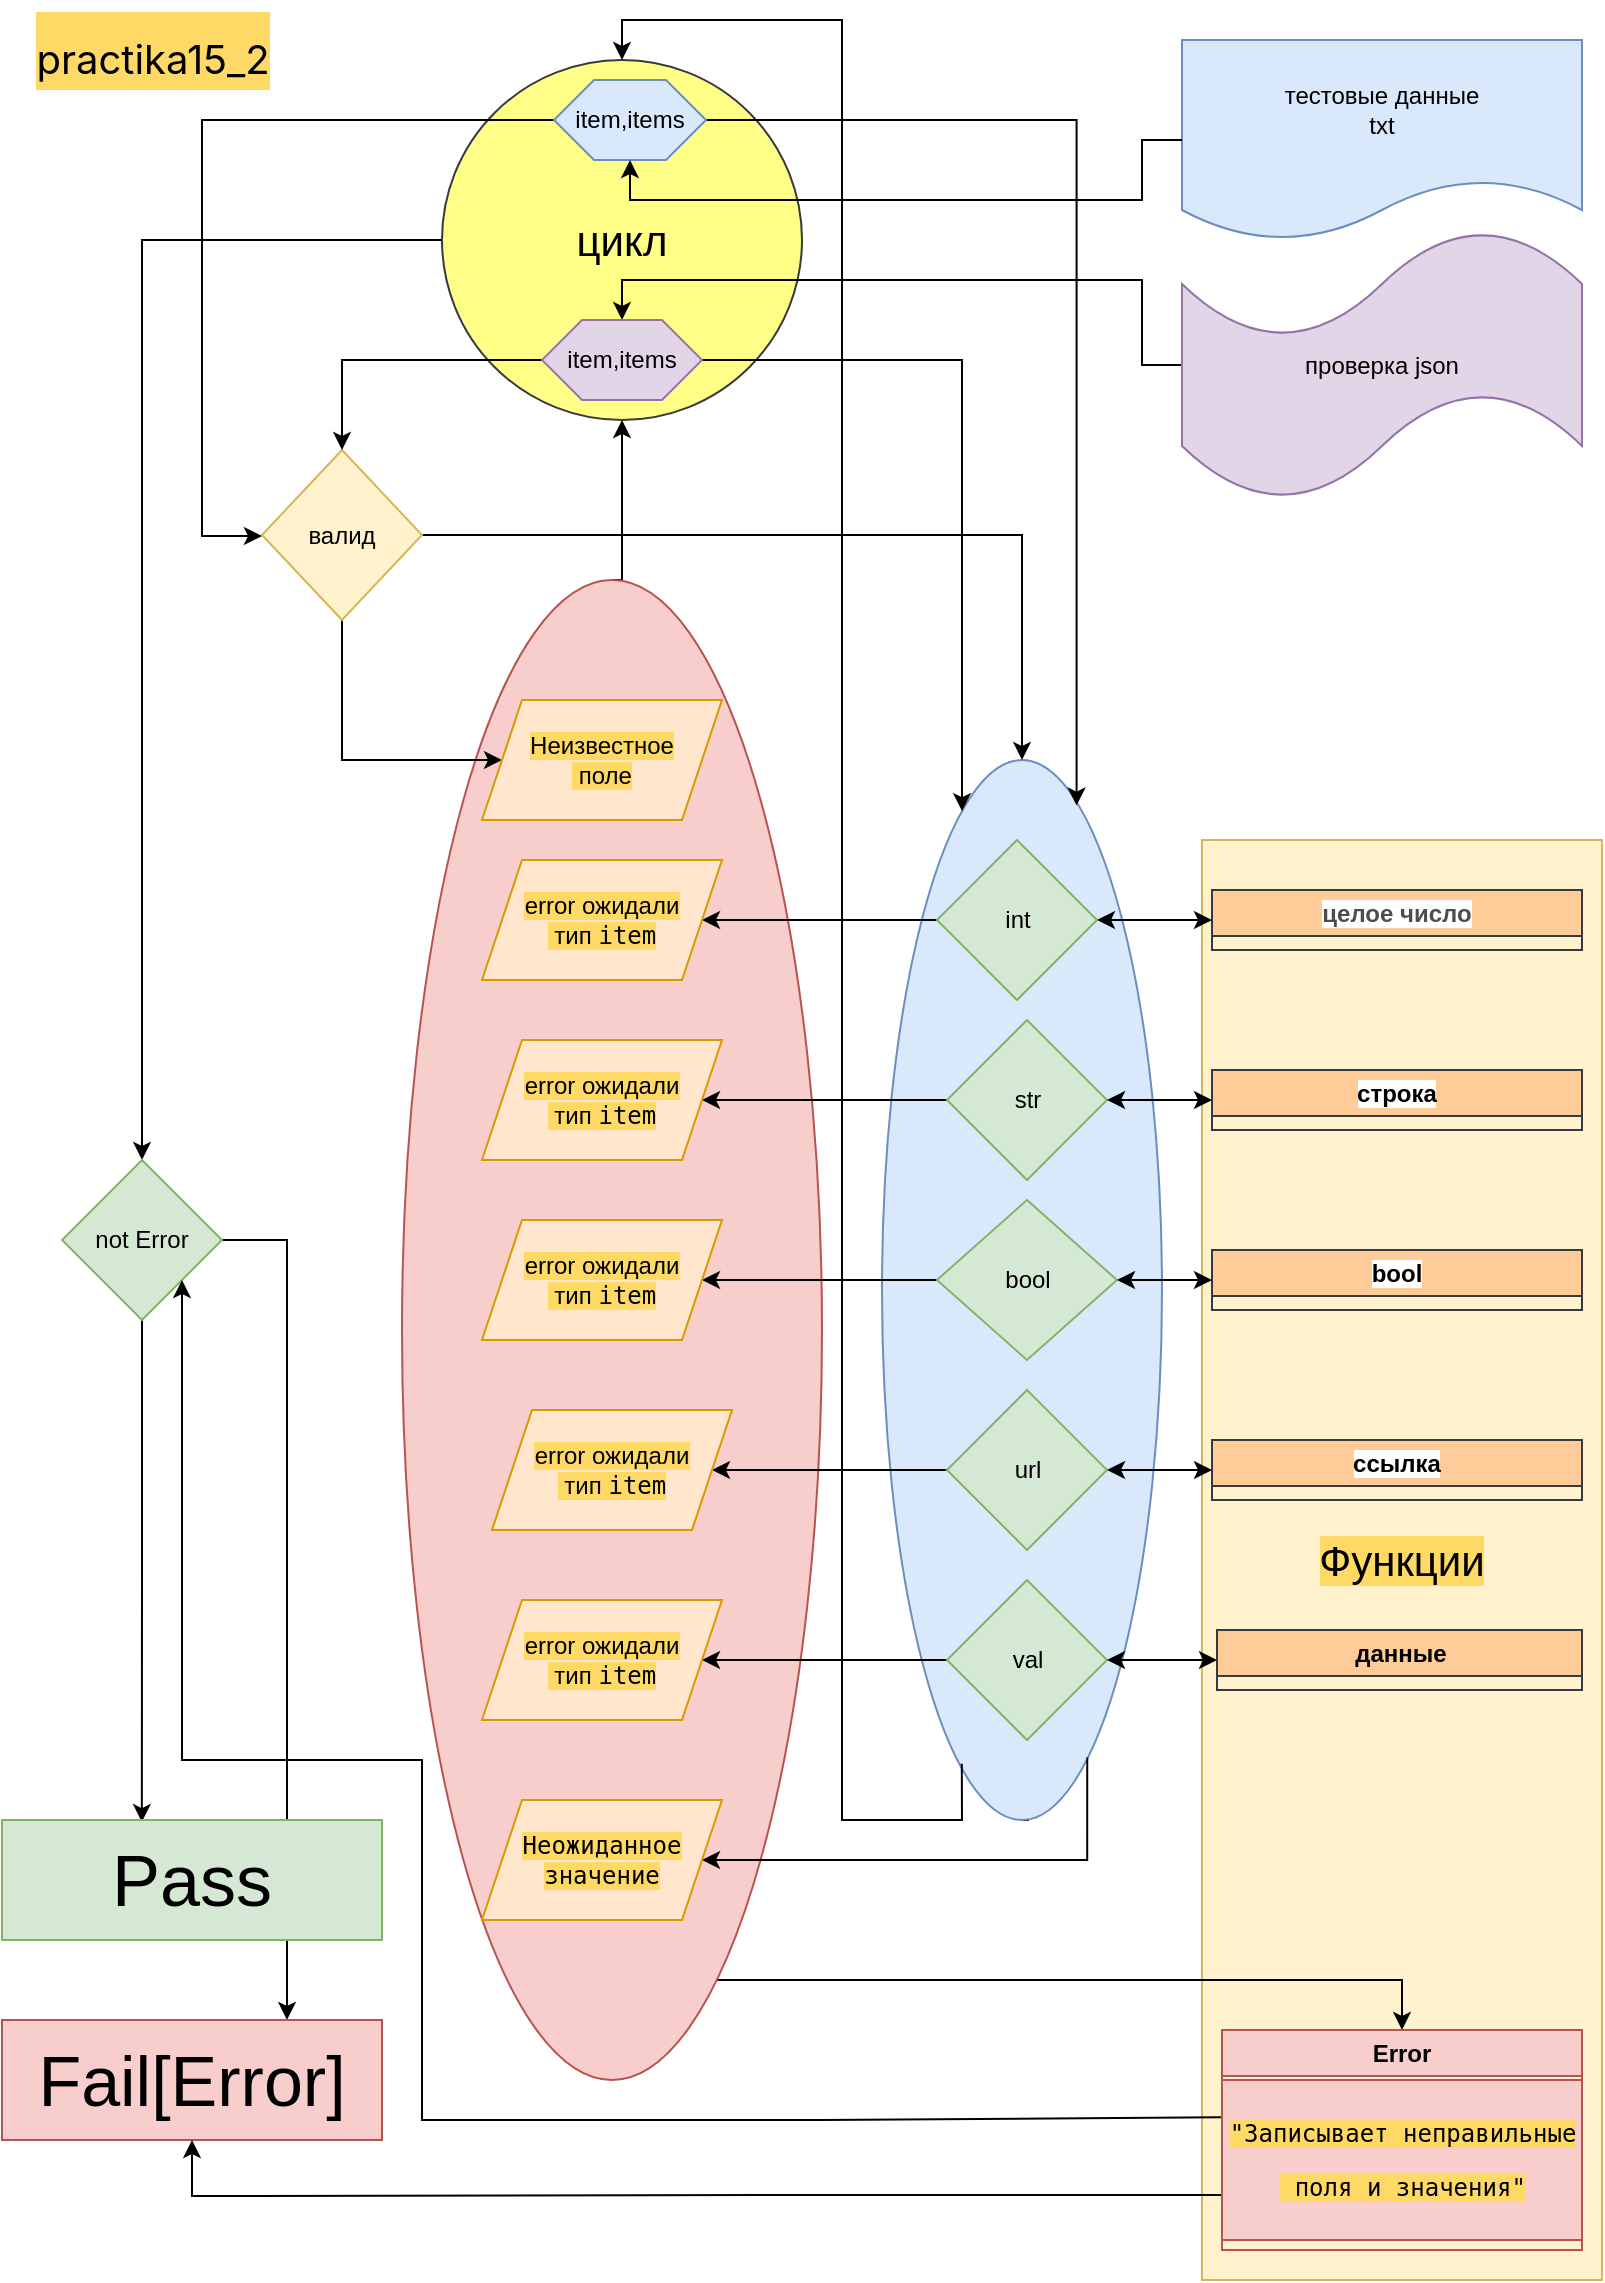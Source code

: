 <mxfile version="20.8.13" type="github">
  <diagram id="C5RBs43oDa-KdzZeNtuy" name="Page-1">
    <mxGraphModel dx="677" dy="588" grid="1" gridSize="10" guides="1" tooltips="1" connect="1" arrows="1" fold="1" page="1" pageScale="1" pageWidth="827" pageHeight="1169" math="0" shadow="0">
      <root>
        <mxCell id="WIyWlLk6GJQsqaUBKTNV-0" />
        <mxCell id="WIyWlLk6GJQsqaUBKTNV-1" parent="WIyWlLk6GJQsqaUBKTNV-0" />
        <mxCell id="NrR9IdCdJ7Q5m2Nav7Z5-30" value="Функции" style="rounded=0;whiteSpace=wrap;html=1;labelBackgroundColor=#FFD966;fontFamily=Helvetica;fontSize=21;fillColor=#fff2cc;strokeColor=#d6b656;" vertex="1" parent="WIyWlLk6GJQsqaUBKTNV-1">
          <mxGeometry x="610" y="430" width="200" height="720" as="geometry" />
        </mxCell>
        <mxCell id="N2-jiG50IVHrFEvEO8ib-144" style="edgeStyle=orthogonalEdgeStyle;rounded=0;orthogonalLoop=1;jettySize=auto;html=1;entryX=0.5;entryY=0;entryDx=0;entryDy=0;" parent="WIyWlLk6GJQsqaUBKTNV-1" source="N2-jiG50IVHrFEvEO8ib-137" target="N2-jiG50IVHrFEvEO8ib-138" edge="1">
          <mxGeometry relative="1" as="geometry">
            <Array as="points">
              <mxPoint x="710" y="1000" />
            </Array>
          </mxGeometry>
        </mxCell>
        <mxCell id="N2-jiG50IVHrFEvEO8ib-146" style="edgeStyle=orthogonalEdgeStyle;rounded=0;orthogonalLoop=1;jettySize=auto;html=1;exitX=0.5;exitY=0;exitDx=0;exitDy=0;entryX=0.5;entryY=1;entryDx=0;entryDy=0;" parent="WIyWlLk6GJQsqaUBKTNV-1" source="N2-jiG50IVHrFEvEO8ib-137" target="N2-jiG50IVHrFEvEO8ib-28" edge="1">
          <mxGeometry relative="1" as="geometry">
            <Array as="points">
              <mxPoint x="320" y="300" />
            </Array>
          </mxGeometry>
        </mxCell>
        <mxCell id="N2-jiG50IVHrFEvEO8ib-137" value="" style="ellipse;whiteSpace=wrap;html=1;fillColor=#f8cecc;strokeColor=#b85450;" parent="WIyWlLk6GJQsqaUBKTNV-1" vertex="1">
          <mxGeometry x="210" y="300" width="210" height="750" as="geometry" />
        </mxCell>
        <mxCell id="N2-jiG50IVHrFEvEO8ib-136" style="edgeStyle=orthogonalEdgeStyle;rounded=0;orthogonalLoop=1;jettySize=auto;html=1;exitX=0.5;exitY=1;exitDx=0;exitDy=0;" parent="WIyWlLk6GJQsqaUBKTNV-1" source="N2-jiG50IVHrFEvEO8ib-96" edge="1">
          <mxGeometry relative="1" as="geometry">
            <mxPoint x="523" y="910" as="targetPoint" />
          </mxGeometry>
        </mxCell>
        <mxCell id="N2-jiG50IVHrFEvEO8ib-96" value="" style="ellipse;whiteSpace=wrap;html=1;fillColor=#dae8fc;strokeColor=#6c8ebf;" parent="WIyWlLk6GJQsqaUBKTNV-1" vertex="1">
          <mxGeometry x="450" y="390" width="140" height="530" as="geometry" />
        </mxCell>
        <mxCell id="N2-jiG50IVHrFEvEO8ib-0" value="тестовые данные&lt;br&gt;txt" style="shape=document;whiteSpace=wrap;html=1;boundedLbl=1;fillColor=#dae8fc;strokeColor=#6c8ebf;" parent="WIyWlLk6GJQsqaUBKTNV-1" vertex="1">
          <mxGeometry x="600" y="30" width="200" height="100" as="geometry" />
        </mxCell>
        <mxCell id="N2-jiG50IVHrFEvEO8ib-33" style="edgeStyle=orthogonalEdgeStyle;rounded=0;orthogonalLoop=1;jettySize=auto;html=1;exitX=0.5;exitY=1;exitDx=0;exitDy=0;entryX=0;entryY=0.5;entryDx=0;entryDy=0;" parent="WIyWlLk6GJQsqaUBKTNV-1" source="N2-jiG50IVHrFEvEO8ib-1" target="N2-jiG50IVHrFEvEO8ib-32" edge="1">
          <mxGeometry relative="1" as="geometry">
            <Array as="points">
              <mxPoint x="180" y="390" />
            </Array>
          </mxGeometry>
        </mxCell>
        <mxCell id="N2-jiG50IVHrFEvEO8ib-97" style="edgeStyle=orthogonalEdgeStyle;rounded=0;orthogonalLoop=1;jettySize=auto;html=1;exitX=1;exitY=0.5;exitDx=0;exitDy=0;entryX=0.5;entryY=0;entryDx=0;entryDy=0;" parent="WIyWlLk6GJQsqaUBKTNV-1" source="N2-jiG50IVHrFEvEO8ib-1" target="N2-jiG50IVHrFEvEO8ib-96" edge="1">
          <mxGeometry relative="1" as="geometry">
            <Array as="points">
              <mxPoint x="520" y="277" />
            </Array>
          </mxGeometry>
        </mxCell>
        <mxCell id="N2-jiG50IVHrFEvEO8ib-1" value="валид" style="rhombus;whiteSpace=wrap;html=1;fillColor=#fff2cc;strokeColor=#d6b656;" parent="WIyWlLk6GJQsqaUBKTNV-1" vertex="1">
          <mxGeometry x="140" y="235" width="80" height="85" as="geometry" />
        </mxCell>
        <mxCell id="N2-jiG50IVHrFEvEO8ib-27" style="edgeStyle=orthogonalEdgeStyle;rounded=0;orthogonalLoop=1;jettySize=auto;html=1;entryX=1;entryY=0.5;entryDx=0;entryDy=0;" parent="WIyWlLk6GJQsqaUBKTNV-1" source="N2-jiG50IVHrFEvEO8ib-2" target="N2-jiG50IVHrFEvEO8ib-18" edge="1">
          <mxGeometry relative="1" as="geometry">
            <Array as="points">
              <mxPoint x="420" y="470" />
              <mxPoint x="420" y="470" />
            </Array>
          </mxGeometry>
        </mxCell>
        <mxCell id="N2-jiG50IVHrFEvEO8ib-2" value="int" style="rhombus;whiteSpace=wrap;html=1;fillColor=#d5e8d4;strokeColor=#82b366;" parent="WIyWlLk6GJQsqaUBKTNV-1" vertex="1">
          <mxGeometry x="477.5" y="430" width="80" height="80" as="geometry" />
        </mxCell>
        <mxCell id="N2-jiG50IVHrFEvEO8ib-26" style="edgeStyle=orthogonalEdgeStyle;rounded=0;orthogonalLoop=1;jettySize=auto;html=1;entryX=1;entryY=0.5;entryDx=0;entryDy=0;" parent="WIyWlLk6GJQsqaUBKTNV-1" source="N2-jiG50IVHrFEvEO8ib-3" target="N2-jiG50IVHrFEvEO8ib-19" edge="1">
          <mxGeometry relative="1" as="geometry" />
        </mxCell>
        <mxCell id="N2-jiG50IVHrFEvEO8ib-24" style="edgeStyle=orthogonalEdgeStyle;rounded=0;orthogonalLoop=1;jettySize=auto;html=1;exitX=0;exitY=0.5;exitDx=0;exitDy=0;entryX=1;entryY=0.5;entryDx=0;entryDy=0;" parent="WIyWlLk6GJQsqaUBKTNV-1" source="N2-jiG50IVHrFEvEO8ib-5" target="N2-jiG50IVHrFEvEO8ib-21" edge="1">
          <mxGeometry relative="1" as="geometry">
            <Array as="points">
              <mxPoint x="478" y="745" />
            </Array>
          </mxGeometry>
        </mxCell>
        <mxCell id="N2-jiG50IVHrFEvEO8ib-5" value="url" style="rhombus;whiteSpace=wrap;html=1;fillColor=#d5e8d4;strokeColor=#82b366;" parent="WIyWlLk6GJQsqaUBKTNV-1" vertex="1">
          <mxGeometry x="482.5" y="705" width="80" height="80" as="geometry" />
        </mxCell>
        <mxCell id="N2-jiG50IVHrFEvEO8ib-23" style="edgeStyle=orthogonalEdgeStyle;rounded=0;orthogonalLoop=1;jettySize=auto;html=1;exitX=0;exitY=0.5;exitDx=0;exitDy=0;entryX=1;entryY=0.5;entryDx=0;entryDy=0;" parent="WIyWlLk6GJQsqaUBKTNV-1" source="N2-jiG50IVHrFEvEO8ib-6" target="N2-jiG50IVHrFEvEO8ib-22" edge="1">
          <mxGeometry relative="1" as="geometry">
            <Array as="points">
              <mxPoint x="430" y="840" />
              <mxPoint x="430" y="840" />
            </Array>
          </mxGeometry>
        </mxCell>
        <mxCell id="N2-jiG50IVHrFEvEO8ib-105" style="edgeStyle=orthogonalEdgeStyle;rounded=0;orthogonalLoop=1;jettySize=auto;html=1;entryX=1;entryY=0.5;entryDx=0;entryDy=0;exitX=0.733;exitY=0.941;exitDx=0;exitDy=0;exitPerimeter=0;" parent="WIyWlLk6GJQsqaUBKTNV-1" source="N2-jiG50IVHrFEvEO8ib-96" target="N2-jiG50IVHrFEvEO8ib-60" edge="1">
          <mxGeometry relative="1" as="geometry">
            <mxPoint x="570" y="940" as="sourcePoint" />
            <Array as="points">
              <mxPoint x="553" y="940" />
            </Array>
          </mxGeometry>
        </mxCell>
        <mxCell id="N2-jiG50IVHrFEvEO8ib-6" value="val" style="rhombus;whiteSpace=wrap;html=1;fillColor=#d5e8d4;strokeColor=#82b366;" parent="WIyWlLk6GJQsqaUBKTNV-1" vertex="1">
          <mxGeometry x="482.5" y="800" width="80" height="80" as="geometry" />
        </mxCell>
        <mxCell id="N2-jiG50IVHrFEvEO8ib-19" value="&lt;span style=&quot;background-color: rgb(255, 217, 102);&quot;&gt;error&amp;nbsp;ожидали&lt;br style=&quot;border-color: var(--border-color);&quot;&gt;&amp;nbsp;тип&amp;nbsp;&lt;span style=&quot;border-color: var(--border-color); font-family: &amp;quot;JetBrains Mono&amp;quot;, monospace;&quot;&gt;item&lt;/span&gt;&lt;/span&gt;" style="shape=parallelogram;perimeter=parallelogramPerimeter;whiteSpace=wrap;html=1;fixedSize=1;fillColor=#ffe6cc;strokeColor=#d79b00;" parent="WIyWlLk6GJQsqaUBKTNV-1" vertex="1">
          <mxGeometry x="250" y="530" width="120" height="60" as="geometry" />
        </mxCell>
        <mxCell id="N2-jiG50IVHrFEvEO8ib-21" value="&lt;span style=&quot;background-color: rgb(255, 217, 102);&quot;&gt;error&amp;nbsp;ожидали&lt;br style=&quot;border-color: var(--border-color);&quot;&gt;&amp;nbsp;тип&amp;nbsp;&lt;span style=&quot;border-color: var(--border-color); font-family: &amp;quot;JetBrains Mono&amp;quot;, monospace;&quot;&gt;item&lt;/span&gt;&lt;/span&gt;" style="shape=parallelogram;perimeter=parallelogramPerimeter;whiteSpace=wrap;html=1;fixedSize=1;fillColor=#ffe6cc;strokeColor=#d79b00;" parent="WIyWlLk6GJQsqaUBKTNV-1" vertex="1">
          <mxGeometry x="255" y="715" width="120" height="60" as="geometry" />
        </mxCell>
        <mxCell id="N2-jiG50IVHrFEvEO8ib-22" value="&lt;span style=&quot;background-color: rgb(255, 217, 102);&quot;&gt;error&amp;nbsp;ожидали&lt;br style=&quot;border-color: var(--border-color);&quot;&gt;&amp;nbsp;тип&amp;nbsp;&lt;span style=&quot;border-color: var(--border-color); font-family: &amp;quot;JetBrains Mono&amp;quot;, monospace;&quot;&gt;item&lt;/span&gt;&lt;/span&gt;" style="shape=parallelogram;perimeter=parallelogramPerimeter;whiteSpace=wrap;html=1;fixedSize=1;fillColor=#ffe6cc;strokeColor=#d79b00;" parent="WIyWlLk6GJQsqaUBKTNV-1" vertex="1">
          <mxGeometry x="250" y="810" width="120" height="60" as="geometry" />
        </mxCell>
        <mxCell id="N2-jiG50IVHrFEvEO8ib-35" style="edgeStyle=orthogonalEdgeStyle;rounded=0;orthogonalLoop=1;jettySize=auto;html=1;exitX=0;exitY=0.5;exitDx=0;exitDy=0;entryX=0.5;entryY=0;entryDx=0;entryDy=0;" parent="WIyWlLk6GJQsqaUBKTNV-1" source="N2-jiG50IVHrFEvEO8ib-28" target="N2-jiG50IVHrFEvEO8ib-36" edge="1">
          <mxGeometry relative="1" as="geometry">
            <mxPoint x="120" y="600" as="targetPoint" />
            <Array as="points">
              <mxPoint x="304" y="130" />
              <mxPoint x="100" y="130" />
            </Array>
          </mxGeometry>
        </mxCell>
        <mxCell id="N2-jiG50IVHrFEvEO8ib-28" value="&lt;font style=&quot;font-size: 21px;&quot;&gt;цикл&lt;/font&gt;" style="ellipse;whiteSpace=wrap;html=1;aspect=fixed;fillColor=#ffff88;strokeColor=#36393d;" parent="WIyWlLk6GJQsqaUBKTNV-1" vertex="1">
          <mxGeometry x="230" y="40" width="180" height="180" as="geometry" />
        </mxCell>
        <mxCell id="N2-jiG50IVHrFEvEO8ib-32" value="&lt;span style=&quot;background-color: rgb(255, 217, 102);&quot;&gt;Неизвестное&lt;br&gt;&amp;nbsp;поле&lt;/span&gt;" style="shape=parallelogram;perimeter=parallelogramPerimeter;whiteSpace=wrap;html=1;fixedSize=1;fillColor=#ffe6cc;strokeColor=#d79b00;" parent="WIyWlLk6GJQsqaUBKTNV-1" vertex="1">
          <mxGeometry x="250" y="360" width="120" height="60" as="geometry" />
        </mxCell>
        <mxCell id="N2-jiG50IVHrFEvEO8ib-39" style="edgeStyle=orthogonalEdgeStyle;rounded=0;orthogonalLoop=1;jettySize=auto;html=1;exitX=0.5;exitY=1;exitDx=0;exitDy=0;entryX=0.368;entryY=0.017;entryDx=0;entryDy=0;entryPerimeter=0;" parent="WIyWlLk6GJQsqaUBKTNV-1" source="N2-jiG50IVHrFEvEO8ib-36" target="N2-jiG50IVHrFEvEO8ib-37" edge="1">
          <mxGeometry relative="1" as="geometry">
            <Array as="points" />
          </mxGeometry>
        </mxCell>
        <mxCell id="N2-jiG50IVHrFEvEO8ib-41" style="edgeStyle=orthogonalEdgeStyle;rounded=0;orthogonalLoop=1;jettySize=auto;html=1;exitX=1;exitY=0.5;exitDx=0;exitDy=0;entryX=0.75;entryY=0;entryDx=0;entryDy=0;" parent="WIyWlLk6GJQsqaUBKTNV-1" source="N2-jiG50IVHrFEvEO8ib-36" target="N2-jiG50IVHrFEvEO8ib-38" edge="1">
          <mxGeometry relative="1" as="geometry">
            <mxPoint x="230" y="720" as="targetPoint" />
          </mxGeometry>
        </mxCell>
        <mxCell id="N2-jiG50IVHrFEvEO8ib-36" value="not Error" style="rhombus;whiteSpace=wrap;html=1;fillColor=#d5e8d4;strokeColor=#82b366;" parent="WIyWlLk6GJQsqaUBKTNV-1" vertex="1">
          <mxGeometry x="40" y="590" width="80" height="80" as="geometry" />
        </mxCell>
        <mxCell id="N2-jiG50IVHrFEvEO8ib-37" value="&lt;font style=&quot;font-size: 36px;&quot;&gt;Pass&lt;/font&gt;" style="rounded=0;whiteSpace=wrap;html=1;fillColor=#d5e8d4;strokeColor=#82b366;" parent="WIyWlLk6GJQsqaUBKTNV-1" vertex="1">
          <mxGeometry x="10" y="920" width="190" height="60" as="geometry" />
        </mxCell>
        <mxCell id="N2-jiG50IVHrFEvEO8ib-38" value="&lt;font style=&quot;font-size: 35px;&quot;&gt;Fail[Error]&lt;/font&gt;" style="rounded=0;whiteSpace=wrap;html=1;fillColor=#f8cecc;strokeColor=#b85450;" parent="WIyWlLk6GJQsqaUBKTNV-1" vertex="1">
          <mxGeometry x="10" y="1020" width="190" height="60" as="geometry" />
        </mxCell>
        <mxCell id="NrR9IdCdJ7Q5m2Nav7Z5-10" style="edgeStyle=orthogonalEdgeStyle;rounded=0;orthogonalLoop=1;jettySize=auto;html=1;exitX=0;exitY=0.5;exitDx=0;exitDy=0;exitPerimeter=0;entryX=0.5;entryY=0;entryDx=0;entryDy=0;" edge="1" parent="WIyWlLk6GJQsqaUBKTNV-1" source="N2-jiG50IVHrFEvEO8ib-51" target="N2-jiG50IVHrFEvEO8ib-66">
          <mxGeometry relative="1" as="geometry">
            <Array as="points">
              <mxPoint x="580" y="193" />
              <mxPoint x="580" y="150" />
              <mxPoint x="320" y="150" />
            </Array>
          </mxGeometry>
        </mxCell>
        <mxCell id="N2-jiG50IVHrFEvEO8ib-51" value="проверка json" style="shape=tape;whiteSpace=wrap;html=1;fillColor=#e1d5e7;strokeColor=#9673a6;" parent="WIyWlLk6GJQsqaUBKTNV-1" vertex="1">
          <mxGeometry x="600" y="125" width="200" height="135" as="geometry" />
        </mxCell>
        <mxCell id="N2-jiG50IVHrFEvEO8ib-60" value="&lt;span style=&quot;background-color: rgb(255, 217, 102);&quot;&gt;&lt;span style=&quot;font-family: &amp;quot;JetBrains Mono&amp;quot;, monospace;&quot;&gt;Неожиданное значение&lt;/span&gt;&lt;/span&gt;" style="shape=parallelogram;perimeter=parallelogramPerimeter;whiteSpace=wrap;html=1;fixedSize=1;fillColor=#ffe6cc;strokeColor=#d79b00;" parent="WIyWlLk6GJQsqaUBKTNV-1" vertex="1">
          <mxGeometry x="250" y="910" width="120" height="60" as="geometry" />
        </mxCell>
        <mxCell id="N2-jiG50IVHrFEvEO8ib-120" style="edgeStyle=orthogonalEdgeStyle;rounded=0;orthogonalLoop=1;jettySize=auto;html=1;exitX=0;exitY=0.5;exitDx=0;exitDy=0;entryX=0;entryY=0.5;entryDx=0;entryDy=0;" parent="WIyWlLk6GJQsqaUBKTNV-1" source="N2-jiG50IVHrFEvEO8ib-64" target="N2-jiG50IVHrFEvEO8ib-1" edge="1">
          <mxGeometry relative="1" as="geometry">
            <Array as="points">
              <mxPoint x="110" y="70" />
              <mxPoint x="110" y="278" />
              <mxPoint x="140" y="278" />
            </Array>
          </mxGeometry>
        </mxCell>
        <mxCell id="NrR9IdCdJ7Q5m2Nav7Z5-32" style="edgeStyle=orthogonalEdgeStyle;rounded=0;orthogonalLoop=1;jettySize=auto;html=1;exitX=1;exitY=0.5;exitDx=0;exitDy=0;entryX=0.695;entryY=0.043;entryDx=0;entryDy=0;entryPerimeter=0;fontFamily=Helvetica;fontSize=21;fontColor=#000000;" edge="1" parent="WIyWlLk6GJQsqaUBKTNV-1" source="N2-jiG50IVHrFEvEO8ib-64" target="N2-jiG50IVHrFEvEO8ib-96">
          <mxGeometry relative="1" as="geometry">
            <Array as="points">
              <mxPoint x="547" y="70" />
            </Array>
          </mxGeometry>
        </mxCell>
        <mxCell id="N2-jiG50IVHrFEvEO8ib-64" value="item,items" style="shape=hexagon;perimeter=hexagonPerimeter2;whiteSpace=wrap;html=1;fixedSize=1;fillColor=#dae8fc;strokeColor=#6c8ebf;" parent="WIyWlLk6GJQsqaUBKTNV-1" vertex="1">
          <mxGeometry x="286" y="50" width="76" height="40" as="geometry" />
        </mxCell>
        <mxCell id="N2-jiG50IVHrFEvEO8ib-119" style="edgeStyle=orthogonalEdgeStyle;rounded=0;orthogonalLoop=1;jettySize=auto;html=1;exitX=0;exitY=0.5;exitDx=0;exitDy=0;entryX=0.5;entryY=0;entryDx=0;entryDy=0;" parent="WIyWlLk6GJQsqaUBKTNV-1" source="N2-jiG50IVHrFEvEO8ib-66" target="N2-jiG50IVHrFEvEO8ib-1" edge="1">
          <mxGeometry relative="1" as="geometry">
            <Array as="points">
              <mxPoint x="180" y="190" />
            </Array>
          </mxGeometry>
        </mxCell>
        <mxCell id="NrR9IdCdJ7Q5m2Nav7Z5-26" style="edgeStyle=orthogonalEdgeStyle;rounded=0;orthogonalLoop=1;jettySize=auto;html=1;exitX=1;exitY=0.5;exitDx=0;exitDy=0;fontFamily=Helvetica;fontSize=35;fontColor=#000000;" edge="1" parent="WIyWlLk6GJQsqaUBKTNV-1" source="N2-jiG50IVHrFEvEO8ib-66" target="N2-jiG50IVHrFEvEO8ib-96">
          <mxGeometry relative="1" as="geometry">
            <mxPoint x="490" y="420" as="targetPoint" />
            <Array as="points">
              <mxPoint x="490" y="190" />
            </Array>
          </mxGeometry>
        </mxCell>
        <mxCell id="N2-jiG50IVHrFEvEO8ib-66" value="item,items" style="shape=hexagon;perimeter=hexagonPerimeter2;whiteSpace=wrap;html=1;fixedSize=1;fillColor=#e1d5e7;strokeColor=#9673a6;" parent="WIyWlLk6GJQsqaUBKTNV-1" vertex="1">
          <mxGeometry x="280" y="170" width="80" height="40" as="geometry" />
        </mxCell>
        <mxCell id="N2-jiG50IVHrFEvEO8ib-132" style="edgeStyle=orthogonalEdgeStyle;rounded=0;orthogonalLoop=1;jettySize=auto;html=1;exitX=0;exitY=0.5;exitDx=0;exitDy=0;entryX=1;entryY=0.5;entryDx=0;entryDy=0;" parent="WIyWlLk6GJQsqaUBKTNV-1" source="N2-jiG50IVHrFEvEO8ib-4" target="N2-jiG50IVHrFEvEO8ib-20" edge="1">
          <mxGeometry relative="1" as="geometry" />
        </mxCell>
        <mxCell id="N2-jiG50IVHrFEvEO8ib-4" value="bool" style="rhombus;whiteSpace=wrap;html=1;fillColor=#d5e8d4;strokeColor=#82b366;" parent="WIyWlLk6GJQsqaUBKTNV-1" vertex="1">
          <mxGeometry x="477.5" y="610" width="90" height="80" as="geometry" />
        </mxCell>
        <mxCell id="N2-jiG50IVHrFEvEO8ib-3" value="str" style="rhombus;whiteSpace=wrap;html=1;fillColor=#d5e8d4;strokeColor=#82b366;" parent="WIyWlLk6GJQsqaUBKTNV-1" vertex="1">
          <mxGeometry x="482.5" y="520" width="80" height="80" as="geometry" />
        </mxCell>
        <mxCell id="N2-jiG50IVHrFEvEO8ib-20" value="&lt;span style=&quot;background-color: rgb(255, 217, 102);&quot;&gt;error&amp;nbsp;ожидали&lt;br style=&quot;border-color: var(--border-color);&quot;&gt;&amp;nbsp;тип&amp;nbsp;&lt;span style=&quot;border-color: var(--border-color); font-family: &amp;quot;JetBrains Mono&amp;quot;, monospace;&quot;&gt;item&lt;/span&gt;&lt;/span&gt;" style="shape=parallelogram;perimeter=parallelogramPerimeter;whiteSpace=wrap;html=1;fixedSize=1;fillColor=#ffe6cc;strokeColor=#d79b00;" parent="WIyWlLk6GJQsqaUBKTNV-1" vertex="1">
          <mxGeometry x="250" y="620" width="120" height="60" as="geometry" />
        </mxCell>
        <mxCell id="N2-jiG50IVHrFEvEO8ib-18" value="&lt;span style=&quot;background-color: rgb(255, 217, 102);&quot;&gt;error&amp;nbsp;ожидали&lt;br style=&quot;border-color: var(--border-color);&quot;&gt;&amp;nbsp;тип&amp;nbsp;&lt;span style=&quot;border-color: var(--border-color); font-family: &amp;quot;JetBrains Mono&amp;quot;, monospace;&quot;&gt;item&lt;/span&gt;&lt;/span&gt;" style="shape=parallelogram;perimeter=parallelogramPerimeter;whiteSpace=wrap;html=1;fixedSize=1;fillColor=#ffe6cc;strokeColor=#d79b00;" parent="WIyWlLk6GJQsqaUBKTNV-1" vertex="1">
          <mxGeometry x="250" y="440" width="120" height="60" as="geometry" />
        </mxCell>
        <mxCell id="N2-jiG50IVHrFEvEO8ib-142" value="" style="edgeStyle=orthogonalEdgeStyle;rounded=0;orthogonalLoop=1;jettySize=auto;html=1;exitX=0;exitY=0.75;exitDx=0;exitDy=0;" parent="WIyWlLk6GJQsqaUBKTNV-1" source="N2-jiG50IVHrFEvEO8ib-138" target="N2-jiG50IVHrFEvEO8ib-38" edge="1">
          <mxGeometry relative="1" as="geometry">
            <mxPoint x="460" y="1110" as="sourcePoint" />
            <Array as="points">
              <mxPoint x="400" y="1108" />
              <mxPoint x="105" y="1108" />
            </Array>
          </mxGeometry>
        </mxCell>
        <mxCell id="N2-jiG50IVHrFEvEO8ib-138" value="Error" style="swimlane;whiteSpace=wrap;html=1;fillColor=#f8cecc;strokeColor=#b85450;" parent="WIyWlLk6GJQsqaUBKTNV-1" vertex="1">
          <mxGeometry x="620" y="1025" width="180" height="110" as="geometry">
            <mxRectangle x="460" y="1020" width="140" height="30" as="alternateBounds" />
          </mxGeometry>
        </mxCell>
        <mxCell id="NrR9IdCdJ7Q5m2Nav7Z5-14" value="&lt;div style=&quot;font-family: &amp;quot;JetBrains Mono&amp;quot;, monospace;&quot;&gt;&lt;pre style=&quot;&quot;&gt;&lt;span style=&quot;background-color: rgb(255, 217, 102);&quot;&gt;&quot;Записывает неправильные&lt;/span&gt;&lt;/pre&gt;&lt;pre style=&quot;&quot;&gt;&lt;span style=&quot;background-color: rgb(255, 217, 102);&quot;&gt; поля и значения&quot;&lt;/span&gt;&lt;/pre&gt;&lt;/div&gt;" style="text;html=1;align=center;verticalAlign=middle;resizable=0;points=[];autosize=1;strokeColor=#b85450;fillColor=#f8cecc;" vertex="1" parent="N2-jiG50IVHrFEvEO8ib-138">
          <mxGeometry y="25" width="180" height="80" as="geometry" />
        </mxCell>
        <mxCell id="N2-jiG50IVHrFEvEO8ib-147" style="edgeStyle=orthogonalEdgeStyle;rounded=0;orthogonalLoop=1;jettySize=auto;html=1;exitX=0.5;exitY=1;exitDx=0;exitDy=0;" parent="WIyWlLk6GJQsqaUBKTNV-1" source="N2-jiG50IVHrFEvEO8ib-137" target="N2-jiG50IVHrFEvEO8ib-137" edge="1">
          <mxGeometry relative="1" as="geometry" />
        </mxCell>
        <mxCell id="NrR9IdCdJ7Q5m2Nav7Z5-0" value="данные" style="swimlane;whiteSpace=wrap;html=1;fillColor=#ffcc99;strokeColor=#36393d;" vertex="1" collapsed="1" parent="WIyWlLk6GJQsqaUBKTNV-1">
          <mxGeometry x="617.5" y="825" width="182.5" height="30" as="geometry">
            <mxRectangle x="617.5" y="825" width="200" height="115" as="alternateBounds" />
          </mxGeometry>
        </mxCell>
        <mxCell id="NrR9IdCdJ7Q5m2Nav7Z5-15" value="&lt;div style=&quot;font-family: &amp;quot;JetBrains Mono&amp;quot;, monospace;&quot;&gt;&lt;pre style=&quot;&quot;&gt;&lt;span style=&quot;background-color: rgb(255, 255, 255);&quot;&gt;&quot;Возращяет true если в поле&lt;/span&gt;&lt;/pre&gt;&lt;pre style=&quot;&quot;&gt;&lt;span style=&quot;background-color: rgb(255, 255, 255);&quot;&gt; itemBuyEvent или&lt;/span&gt;&lt;/pre&gt;&lt;pre style=&quot;&quot;&gt;&lt;span style=&quot;background-color: rgb(255, 255, 255);&quot;&gt; itemViewEvent&quot;&lt;/span&gt;&lt;/pre&gt;&lt;/div&gt;" style="text;html=1;align=center;verticalAlign=middle;resizable=0;points=[];autosize=1;strokeColor=none;fillColor=none;fontColor=#000000;" vertex="1" parent="NrR9IdCdJ7Q5m2Nav7Z5-0">
          <mxGeometry y="15" width="200" height="100" as="geometry" />
        </mxCell>
        <mxCell id="NrR9IdCdJ7Q5m2Nav7Z5-1" value="&lt;div style=&quot;&quot;&gt;&lt;pre style=&quot;&quot;&gt;&lt;span style=&quot;background-color: rgb(255, 255, 255);&quot;&gt;&lt;font face=&quot;Helvetica&quot;&gt;ссылка&lt;/font&gt;&lt;/span&gt;&lt;/pre&gt;&lt;/div&gt;" style="swimlane;whiteSpace=wrap;html=1;fillColor=#ffcc99;strokeColor=#36393d;startSize=23;" vertex="1" collapsed="1" parent="WIyWlLk6GJQsqaUBKTNV-1">
          <mxGeometry x="615" y="730" width="185" height="30" as="geometry">
            <mxRectangle x="615" y="730" width="205" height="110" as="alternateBounds" />
          </mxGeometry>
        </mxCell>
        <mxCell id="NrR9IdCdJ7Q5m2Nav7Z5-16" value="&lt;div style=&quot;font-family: &amp;quot;JetBrains Mono&amp;quot;, monospace;&quot;&gt;&lt;pre style=&quot;&quot;&gt;&lt;span style=&quot;background-color: rgb(255, 255, 255);&quot;&gt;&quot;Возращяет true если&lt;/span&gt;&lt;/pre&gt;&lt;pre style=&quot;&quot;&gt;&lt;span style=&quot;background-color: rgb(255, 255, 255);&quot;&gt; в поле строка и имеет&lt;/span&gt;&lt;/pre&gt;&lt;pre style=&quot;&quot;&gt;&lt;span style=&quot;background-color: rgb(255, 255, 255);&quot;&gt; начало http:// или https://&quot;&lt;/span&gt;&lt;/pre&gt;&lt;/div&gt;" style="text;html=1;align=center;verticalAlign=middle;resizable=0;points=[];autosize=1;strokeColor=none;fillColor=none;fontColor=#000000;" vertex="1" parent="NrR9IdCdJ7Q5m2Nav7Z5-1">
          <mxGeometry x="-5" y="10" width="210" height="100" as="geometry" />
        </mxCell>
        <mxCell id="NrR9IdCdJ7Q5m2Nav7Z5-2" value="&lt;div style=&quot;&quot;&gt;&lt;pre style=&quot;&quot;&gt;&lt;span style=&quot;background-color: rgb(255, 255, 255);&quot;&gt;&lt;font face=&quot;Helvetica&quot;&gt;bool&lt;/font&gt;&lt;/span&gt;&lt;/pre&gt;&lt;/div&gt;" style="swimlane;whiteSpace=wrap;html=1;fillColor=#ffcc99;strokeColor=#36393d;" vertex="1" collapsed="1" parent="WIyWlLk6GJQsqaUBKTNV-1">
          <mxGeometry x="615" y="635" width="185" height="30" as="geometry">
            <mxRectangle x="615" y="635" width="185" height="90" as="alternateBounds" />
          </mxGeometry>
        </mxCell>
        <mxCell id="NrR9IdCdJ7Q5m2Nav7Z5-17" value="&lt;div style=&quot;font-family: &amp;quot;JetBrains Mono&amp;quot;, monospace;&quot;&gt;&lt;pre style=&quot;&quot;&gt;&lt;span style=&quot;background-color: rgb(255, 255, 255);&quot;&gt;&quot;Возращяет true&lt;/span&gt;&lt;/pre&gt;&lt;pre style=&quot;&quot;&gt;&lt;span style=&quot;background-color: rgb(255, 255, 255);&quot;&gt; если в поле bool&quot;&lt;/span&gt;&lt;/pre&gt;&lt;/div&gt;" style="text;html=1;align=center;verticalAlign=middle;resizable=0;points=[];autosize=1;strokeColor=none;fillColor=none;fontColor=#000000;" vertex="1" parent="NrR9IdCdJ7Q5m2Nav7Z5-2">
          <mxGeometry x="15" y="10" width="140" height="80" as="geometry" />
        </mxCell>
        <mxCell id="NrR9IdCdJ7Q5m2Nav7Z5-3" value="&lt;div style=&quot;&quot;&gt;&lt;pre style=&quot;&quot;&gt;&lt;span style=&quot;background-color: rgb(255, 255, 255);&quot;&gt;&lt;font face=&quot;Helvetica&quot;&gt;строка&lt;/font&gt;&lt;/span&gt;&lt;/pre&gt;&lt;/div&gt;" style="swimlane;whiteSpace=wrap;html=1;fillColor=#ffcc99;strokeColor=#36393d;" vertex="1" collapsed="1" parent="WIyWlLk6GJQsqaUBKTNV-1">
          <mxGeometry x="615" y="545" width="185" height="30" as="geometry">
            <mxRectangle x="615" y="545" width="200" height="90" as="alternateBounds" />
          </mxGeometry>
        </mxCell>
        <mxCell id="NrR9IdCdJ7Q5m2Nav7Z5-18" value="&lt;div style=&quot;font-family: &amp;quot;JetBrains Mono&amp;quot;, monospace;&quot;&gt;&lt;pre style=&quot;&quot;&gt;&lt;span style=&quot;background-color: rgb(255, 255, 255);&quot;&gt;&quot;Возращяет true если&lt;/span&gt;&lt;/pre&gt;&lt;pre style=&quot;&quot;&gt;&lt;span style=&quot;background-color: rgb(255, 255, 255);&quot;&gt; в поле строка&quot;&lt;/span&gt;&lt;/pre&gt;&lt;/div&gt;" style="text;html=1;align=center;verticalAlign=middle;resizable=0;points=[];autosize=1;strokeColor=none;fillColor=none;fontColor=#000000;" vertex="1" parent="NrR9IdCdJ7Q5m2Nav7Z5-3">
          <mxGeometry x="12.5" y="10" width="160" height="80" as="geometry" />
        </mxCell>
        <mxCell id="NrR9IdCdJ7Q5m2Nav7Z5-4" value="&lt;div style=&quot;&quot;&gt;&lt;pre style=&quot;&quot;&gt;&lt;font face=&quot;Helvetica&quot; style=&quot;background-color: rgb(255, 255, 255);&quot; color=&quot;#4d4d4d&quot;&gt;целое число&lt;/font&gt;&lt;/pre&gt;&lt;/div&gt;" style="swimlane;whiteSpace=wrap;html=1;fillColor=#ffcc99;strokeColor=#36393d;startSize=23;" vertex="1" collapsed="1" parent="WIyWlLk6GJQsqaUBKTNV-1">
          <mxGeometry x="615" y="455" width="185" height="30" as="geometry">
            <mxRectangle x="615" y="455" width="185" height="90" as="alternateBounds" />
          </mxGeometry>
        </mxCell>
        <mxCell id="NrR9IdCdJ7Q5m2Nav7Z5-19" value="&lt;div style=&quot;font-family: &amp;quot;JetBrains Mono&amp;quot;, monospace;&quot;&gt;&lt;pre style=&quot;&quot;&gt;&lt;span style=&quot;background-color: rgb(255, 255, 255);&quot;&gt;&quot;Возращяет true если&lt;/span&gt;&lt;/pre&gt;&lt;pre style=&quot;&quot;&gt;&lt;span style=&quot;background-color: rgb(255, 255, 255);&quot;&gt; в поле целое число&quot;&lt;/span&gt;&lt;/pre&gt;&lt;/div&gt;" style="text;html=1;align=center;verticalAlign=middle;resizable=0;points=[];autosize=1;strokeColor=none;fillColor=none;fontColor=#000000;" vertex="1" parent="NrR9IdCdJ7Q5m2Nav7Z5-4">
          <mxGeometry x="15" y="10" width="160" height="80" as="geometry" />
        </mxCell>
        <mxCell id="NrR9IdCdJ7Q5m2Nav7Z5-5" value="" style="endArrow=classic;startArrow=classic;html=1;rounded=0;exitX=1;exitY=0.5;exitDx=0;exitDy=0;entryX=0;entryY=0.5;entryDx=0;entryDy=0;" edge="1" parent="WIyWlLk6GJQsqaUBKTNV-1" source="N2-jiG50IVHrFEvEO8ib-5" target="NrR9IdCdJ7Q5m2Nav7Z5-1">
          <mxGeometry width="50" height="50" relative="1" as="geometry">
            <mxPoint x="570" y="820" as="sourcePoint" />
            <mxPoint x="620" y="770" as="targetPoint" />
          </mxGeometry>
        </mxCell>
        <mxCell id="NrR9IdCdJ7Q5m2Nav7Z5-6" value="" style="endArrow=classic;startArrow=classic;html=1;rounded=0;exitX=1;exitY=0.5;exitDx=0;exitDy=0;entryX=0;entryY=0.5;entryDx=0;entryDy=0;" edge="1" parent="WIyWlLk6GJQsqaUBKTNV-1" source="N2-jiG50IVHrFEvEO8ib-6" target="NrR9IdCdJ7Q5m2Nav7Z5-0">
          <mxGeometry width="50" height="50" relative="1" as="geometry">
            <mxPoint x="570" y="820" as="sourcePoint" />
            <mxPoint x="620" y="770" as="targetPoint" />
          </mxGeometry>
        </mxCell>
        <mxCell id="NrR9IdCdJ7Q5m2Nav7Z5-7" value="" style="endArrow=classic;startArrow=classic;html=1;rounded=0;exitX=1;exitY=0.5;exitDx=0;exitDy=0;entryX=0;entryY=0.5;entryDx=0;entryDy=0;" edge="1" parent="WIyWlLk6GJQsqaUBKTNV-1" source="N2-jiG50IVHrFEvEO8ib-4" target="NrR9IdCdJ7Q5m2Nav7Z5-2">
          <mxGeometry width="50" height="50" relative="1" as="geometry">
            <mxPoint x="570" y="820" as="sourcePoint" />
            <mxPoint x="620" y="770" as="targetPoint" />
          </mxGeometry>
        </mxCell>
        <mxCell id="NrR9IdCdJ7Q5m2Nav7Z5-8" value="" style="endArrow=classic;startArrow=classic;html=1;rounded=0;exitX=1;exitY=0.5;exitDx=0;exitDy=0;entryX=0;entryY=0.5;entryDx=0;entryDy=0;" edge="1" parent="WIyWlLk6GJQsqaUBKTNV-1" source="N2-jiG50IVHrFEvEO8ib-3" target="NrR9IdCdJ7Q5m2Nav7Z5-3">
          <mxGeometry width="50" height="50" relative="1" as="geometry">
            <mxPoint x="570" y="520" as="sourcePoint" />
            <mxPoint x="620" y="470" as="targetPoint" />
          </mxGeometry>
        </mxCell>
        <mxCell id="NrR9IdCdJ7Q5m2Nav7Z5-9" value="" style="endArrow=classic;startArrow=classic;html=1;rounded=0;exitX=1;exitY=0.5;exitDx=0;exitDy=0;entryX=0;entryY=0.5;entryDx=0;entryDy=0;" edge="1" parent="WIyWlLk6GJQsqaUBKTNV-1" source="N2-jiG50IVHrFEvEO8ib-2" target="NrR9IdCdJ7Q5m2Nav7Z5-4">
          <mxGeometry width="50" height="50" relative="1" as="geometry">
            <mxPoint x="570" y="720" as="sourcePoint" />
            <mxPoint x="620" y="670" as="targetPoint" />
          </mxGeometry>
        </mxCell>
        <mxCell id="NrR9IdCdJ7Q5m2Nav7Z5-21" value="" style="endArrow=classic;html=1;rounded=0;fontFamily=Helvetica;fontSize=35;fontColor=#000000;entryX=0.5;entryY=0;entryDx=0;entryDy=0;exitX=0.285;exitY=0.947;exitDx=0;exitDy=0;exitPerimeter=0;" edge="1" parent="WIyWlLk6GJQsqaUBKTNV-1" source="N2-jiG50IVHrFEvEO8ib-96" target="N2-jiG50IVHrFEvEO8ib-28">
          <mxGeometry width="50" height="50" relative="1" as="geometry">
            <mxPoint x="490" y="410" as="sourcePoint" />
            <mxPoint x="470" y="210" as="targetPoint" />
            <Array as="points">
              <mxPoint x="490" y="920" />
              <mxPoint x="430" y="920" />
              <mxPoint x="430" y="410" />
              <mxPoint x="430" y="220" />
              <mxPoint x="430" y="20" />
              <mxPoint x="320" y="20" />
            </Array>
          </mxGeometry>
        </mxCell>
        <mxCell id="NrR9IdCdJ7Q5m2Nav7Z5-28" style="edgeStyle=orthogonalEdgeStyle;rounded=0;orthogonalLoop=1;jettySize=auto;html=1;entryX=0.5;entryY=1;entryDx=0;entryDy=0;fontFamily=Helvetica;fontSize=35;fontColor=#000000;exitX=0;exitY=0.5;exitDx=0;exitDy=0;" edge="1" parent="WIyWlLk6GJQsqaUBKTNV-1" source="N2-jiG50IVHrFEvEO8ib-0" target="N2-jiG50IVHrFEvEO8ib-64">
          <mxGeometry relative="1" as="geometry">
            <Array as="points">
              <mxPoint x="580" y="80" />
              <mxPoint x="580" y="110" />
              <mxPoint x="324" y="110" />
            </Array>
          </mxGeometry>
        </mxCell>
        <mxCell id="NrR9IdCdJ7Q5m2Nav7Z5-29" value="" style="endArrow=classic;html=1;rounded=0;fontFamily=Helvetica;fontSize=21;fontColor=#000000;exitX=-0.003;exitY=0.233;exitDx=0;exitDy=0;entryX=1;entryY=1;entryDx=0;entryDy=0;exitPerimeter=0;" edge="1" parent="WIyWlLk6GJQsqaUBKTNV-1" source="NrR9IdCdJ7Q5m2Nav7Z5-14" target="N2-jiG50IVHrFEvEO8ib-36">
          <mxGeometry width="50" height="50" relative="1" as="geometry">
            <mxPoint x="290" y="900" as="sourcePoint" />
            <mxPoint x="340" y="850" as="targetPoint" />
            <Array as="points">
              <mxPoint x="420" y="1070" />
              <mxPoint x="220" y="1070" />
              <mxPoint x="220" y="970" />
              <mxPoint x="220" y="890" />
              <mxPoint x="100" y="890" />
            </Array>
          </mxGeometry>
        </mxCell>
        <mxCell id="NrR9IdCdJ7Q5m2Nav7Z5-36" value="&lt;h2 style=&quot;box-sizing: border-box; margin-bottom: 0px; font-family: -apple-system, BlinkMacSystemFont, &amp;quot;Segoe UI&amp;quot;, &amp;quot;Noto Sans&amp;quot;, Helvetica, Arial, sans-serif, &amp;quot;Apple Color Emoji&amp;quot;, &amp;quot;Segoe UI Emoji&amp;quot;; text-align: start; margin-top: 0px !important; font-weight: var(--base-text-weight-normal, 400)  !important; flex: 1 1 auto !important; align-self: center !important; order: inherit !important; width: auto !important; min-width: 0px !important; margin-right: var(--base-size-8, 8px)  !important; margin-left: var(--base-size-8, 8px)  !important;&quot; class=&quot;breadcrumb flex-auto flex-self-center min-width-0 text-normal mx-2 width-full width-md-auto flex-order-1 flex-md-order-none mt-3 mt-md-0&quot; id=&quot;blob-path&quot;&gt;&lt;span style=&quot;background-color: rgb(255, 217, 102);&quot;&gt;&lt;font style=&quot;font-size: 20px;&quot;&gt;practika15_2&lt;/font&gt;&lt;/span&gt;&lt;/h2&gt;" style="text;html=1;align=center;verticalAlign=middle;resizable=0;points=[];autosize=1;strokeColor=none;fillColor=none;fontSize=21;fontFamily=Helvetica;fontColor=#000000;" vertex="1" parent="WIyWlLk6GJQsqaUBKTNV-1">
          <mxGeometry x="10" y="10" width="150" height="50" as="geometry" />
        </mxCell>
      </root>
    </mxGraphModel>
  </diagram>
</mxfile>
